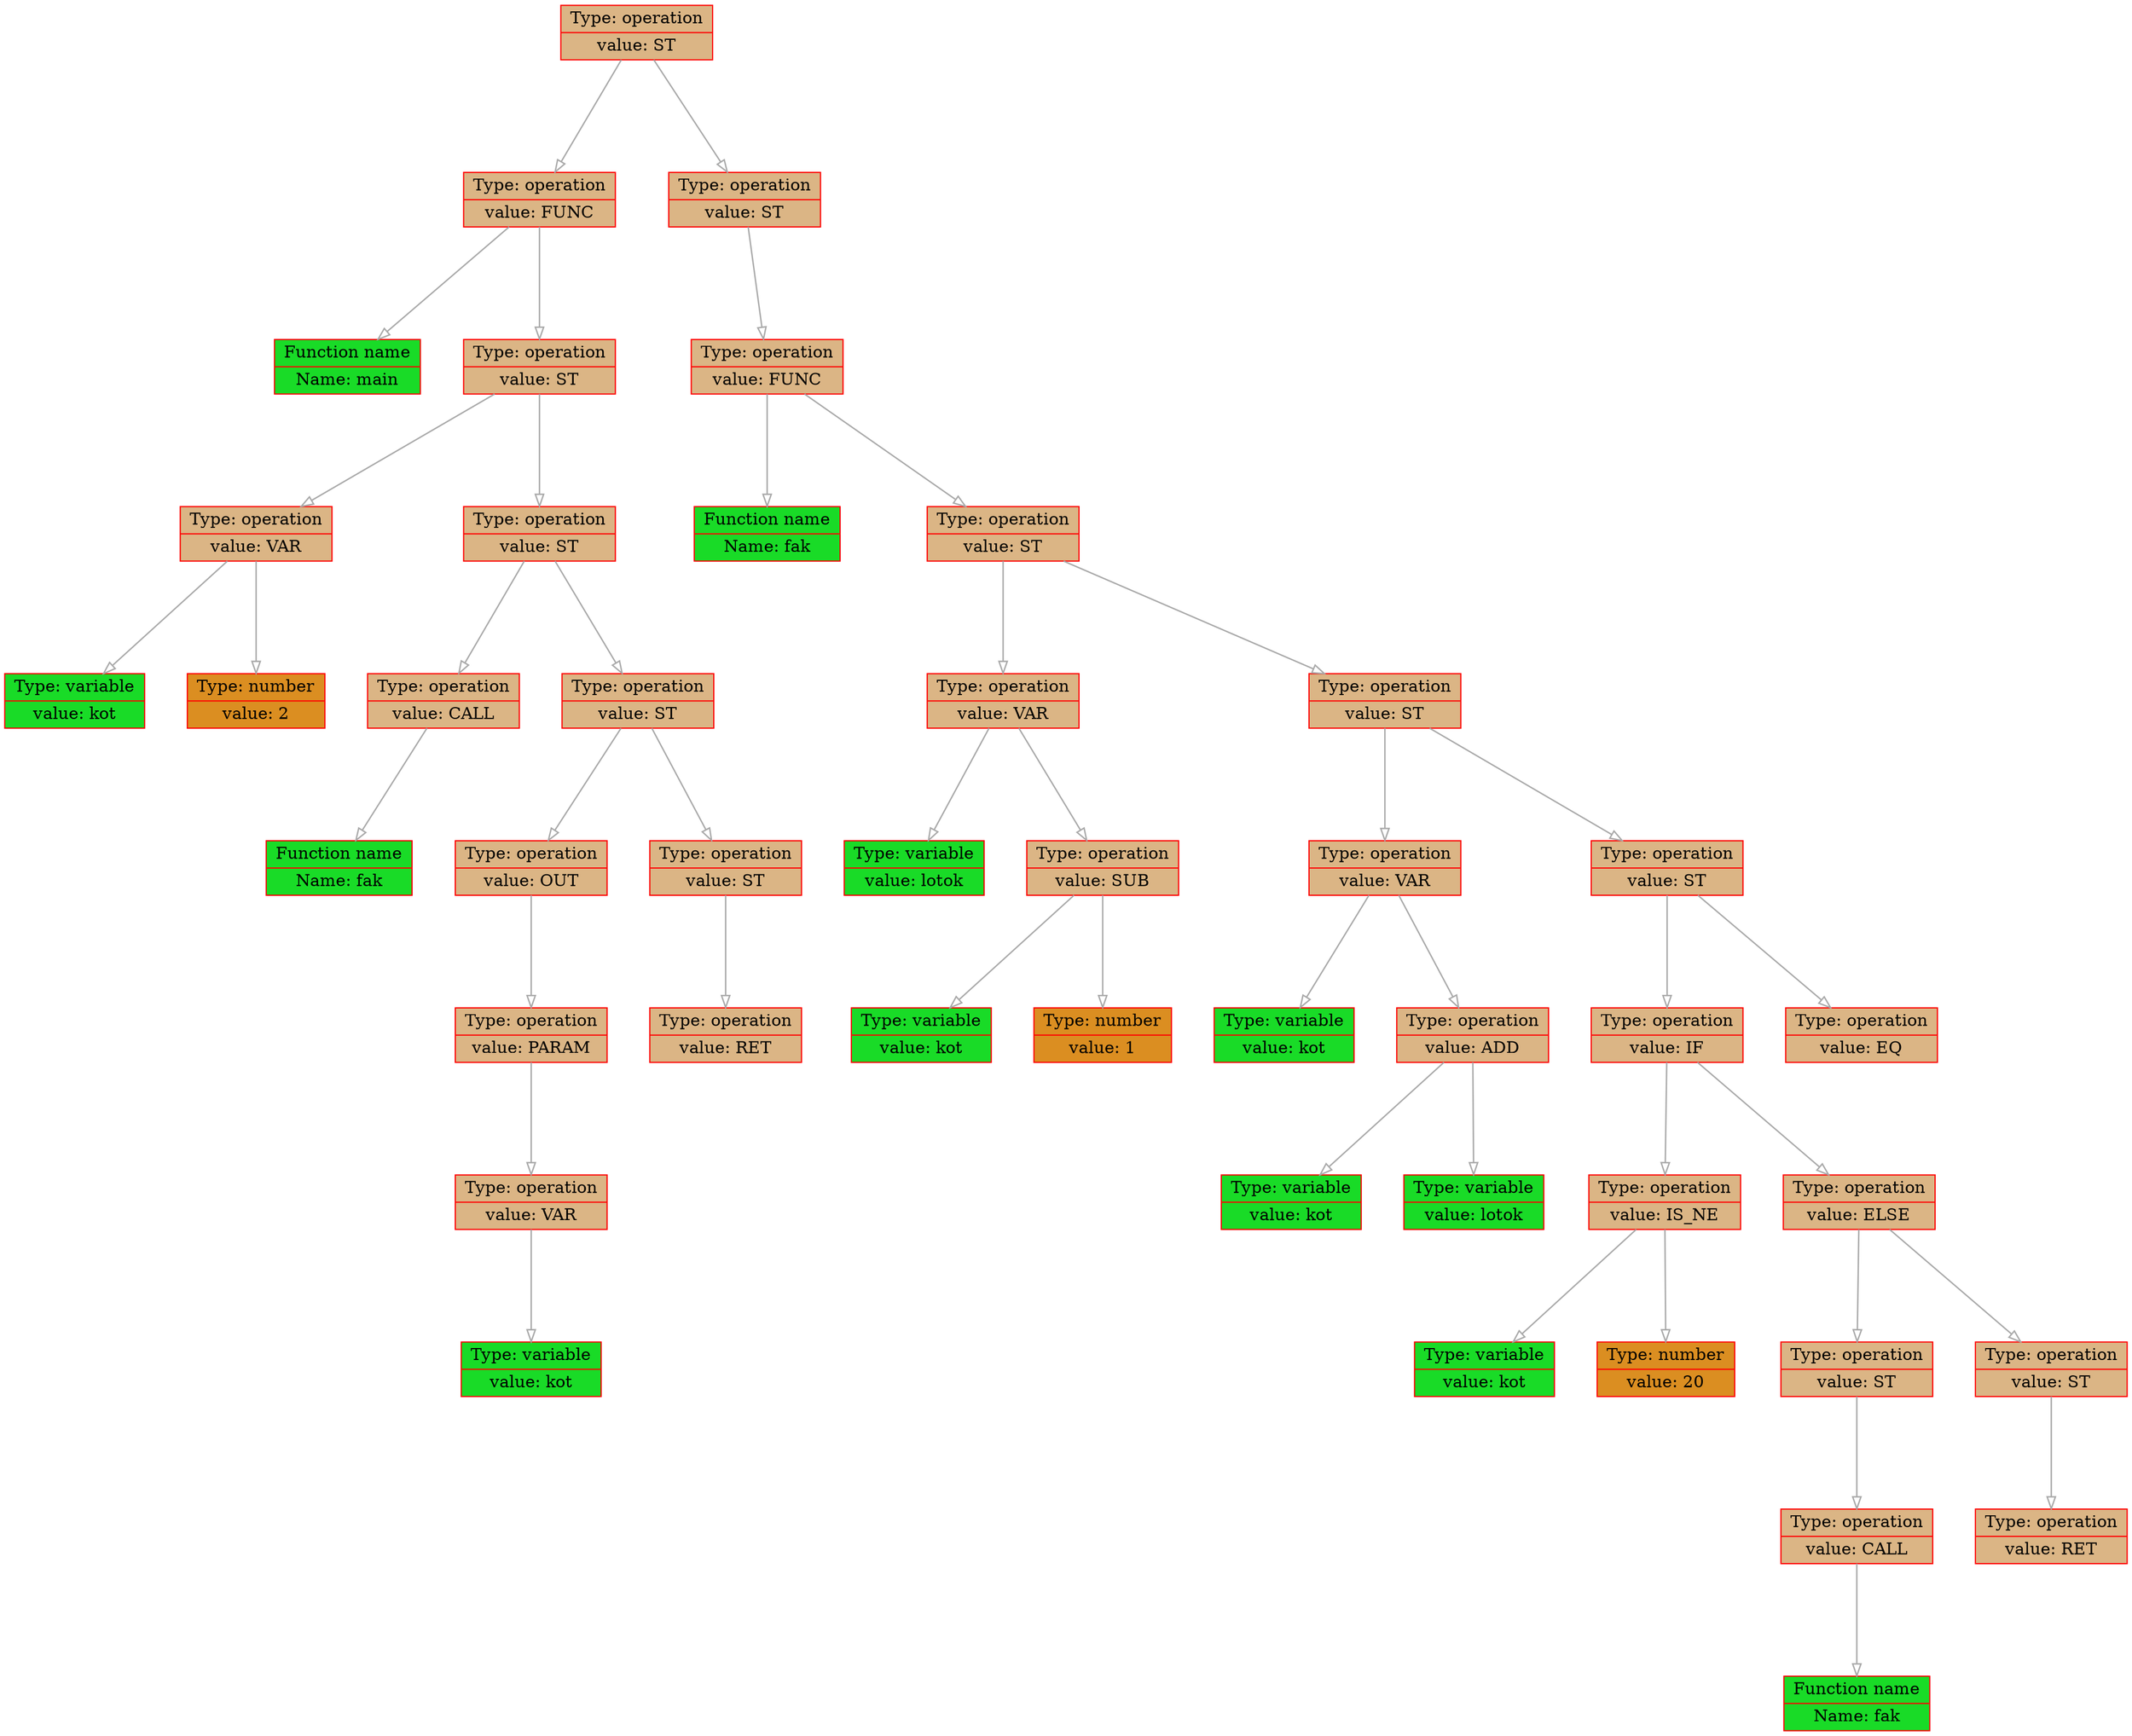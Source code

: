 
    digraph g {
        dpi      = 200;
        fontname = "Comic Sans MS";
        fontsize = 20;
        rankdir   =  TB;
        edge [color = darkgrey, arrowhead = onormal, arrowsize = 1, penwidth = 1.2]
        graph[fillcolor = lightgreen, ranksep = 1.3, nodesep = 0.5,
        style = "rounded, filled",color = green, penwidth = 2]

    Node000002998d137700[shape=record, width=0.2, style="filled", color="red", fillcolor="#DBB585",label=" {Type: operation | value: ST}"] 
 
Node000002998d1371a0[shape=record, width=0.2, style="filled", color="red", fillcolor="#DBB585",label=" {Type: operation | value: FUNC}"] 
 
Node000002998d131c50[shape=record, width=0.2, style="filled", color="red", fillcolor="#19DB27",label=" {Function name |Name: main}"] 
 
Node000002998d137020[shape=record, width=0.2, style="filled", color="red", fillcolor="#DBB585",label=" {Type: operation | value: ST}"] 
 
Node000002998d131ce0[shape=record, width=0.2, style="filled", color="red", fillcolor="#DBB585",label=" {Type: operation | value: VAR}"] 
 
Node000002998d131c80[shape=record, width=0.2, style="filled", color="red", fillcolor="#19DB27",label=" {Type: variable | value: kot}"] 
 
Node000002998d131cb0[shape=record, width=0.2, style="filled", color="red", fillcolor="#DB8E21",label=" {Type: number | value: 2}"] 
 
Node000002998d136eb0[shape=record, width=0.2, style="filled", color="red", fillcolor="#DBB585",label=" {Type: operation | value: ST}"] 
 
Node000002998d131d40[shape=record, width=0.2, style="filled", color="red", fillcolor="#DBB585",label=" {Type: operation | value: CALL}"] 
 
Node000002998d131d10[shape=record, width=0.2, style="filled", color="red", fillcolor="#19DB27",label=" {Function name |Name: fak}"] 
 
Node000002998d136e80[shape=record, width=0.2, style="filled", color="red", fillcolor="#DBB585",label=" {Type: operation | value: ST}"] 
 
Node000002998d136df0[shape=record, width=0.2, style="filled", color="red", fillcolor="#DBB585",label=" {Type: operation | value: OUT}"] 
 
Node000002998d131d70[shape=record, width=0.2, style="filled", color="red", fillcolor="#DBB585",label=" {Type: operation | value: PARAM}"] 
 
Node000002998d136dc0[shape=record, width=0.2, style="filled", color="red", fillcolor="#DBB585",label=" {Type: operation | value: VAR}"] 
 
Node000002998d136d90[shape=record, width=0.2, style="filled", color="red", fillcolor="#19DB27",label=" {Type: variable | value: kot}"] 
 
Node000002998d136e50[shape=record, width=0.2, style="filled", color="red", fillcolor="#DBB585",label=" {Type: operation | value: ST}"] 
 
Node000002998d136e20[shape=record, width=0.2, style="filled", color="red", fillcolor="#DBB585",label=" {Type: operation | value: RET}"] 
 
Node000002998d137730[shape=record, width=0.2, style="filled", color="red", fillcolor="#DBB585",label=" {Type: operation | value: ST}"] 
 
Node000002998d137580[shape=record, width=0.2, style="filled", color="red", fillcolor="#DBB585",label=" {Type: operation | value: FUNC}"] 
 
Node000002998d136f60[shape=record, width=0.2, style="filled", color="red", fillcolor="#19DB27",label=" {Function name |Name: fak}"] 
 
Node000002998d1375b0[shape=record, width=0.2, style="filled", color="red", fillcolor="#DBB585",label=" {Type: operation | value: ST}"] 
 
Node000002998d137200[shape=record, width=0.2, style="filled", color="red", fillcolor="#DBB585",label=" {Type: operation | value: VAR}"] 
 
Node000002998d137260[shape=record, width=0.2, style="filled", color="red", fillcolor="#19DB27",label=" {Type: variable | value: lotok}"] 
 
Node000002998d137290[shape=record, width=0.2, style="filled", color="red", fillcolor="#DBB585",label=" {Type: operation | value: SUB}"] 
 
Node000002998d1371d0[shape=record, width=0.2, style="filled", color="red", fillcolor="#19DB27",label=" {Type: variable | value: kot}"] 
 
Node000002998d136f30[shape=record, width=0.2, style="filled", color="red", fillcolor="#DB8E21",label=" {Type: number | value: 1}"] 
 
Node000002998d1373d0[shape=record, width=0.2, style="filled", color="red", fillcolor="#DBB585",label=" {Type: operation | value: ST}"] 
 
Node000002998d136fc0[shape=record, width=0.2, style="filled", color="red", fillcolor="#DBB585",label=" {Type: operation | value: VAR}"] 
 
Node000002998d136f90[shape=record, width=0.2, style="filled", color="red", fillcolor="#19DB27",label=" {Type: variable | value: kot}"] 
 
Node000002998d137230[shape=record, width=0.2, style="filled", color="red", fillcolor="#DBB585",label=" {Type: operation | value: ADD}"] 
 
Node000002998d1370e0[shape=record, width=0.2, style="filled", color="red", fillcolor="#19DB27",label=" {Type: variable | value: kot}"] 
 
Node000002998d137170[shape=record, width=0.2, style="filled", color="red", fillcolor="#19DB27",label=" {Type: variable | value: lotok}"] 
 
Node000002998d137a60[shape=record, width=0.2, style="filled", color="red", fillcolor="#DBB585",label=" {Type: operation | value: ST}"] 
 
Node000002998d1378b0[shape=record, width=0.2, style="filled", color="red", fillcolor="#DBB585",label=" {Type: operation | value: IF}"] 
 
Node000002998d137080[shape=record, width=0.2, style="filled", color="red", fillcolor="#DBB585",label=" {Type: operation | value: IS_NE}"] 
 
Node000002998d1370b0[shape=record, width=0.2, style="filled", color="red", fillcolor="#19DB27",label=" {Type: variable | value: kot}"] 
 
Node000002998d137110[shape=record, width=0.2, style="filled", color="red", fillcolor="#DB8E21",label=" {Type: number | value: 20}"] 
 
Node000002998d137910[shape=record, width=0.2, style="filled", color="red", fillcolor="#DBB585",label=" {Type: operation | value: ELSE}"] 
 
Node000002998d137050[shape=record, width=0.2, style="filled", color="red", fillcolor="#DBB585",label=" {Type: operation | value: ST}"] 
 
Node000002998d136ff0[shape=record, width=0.2, style="filled", color="red", fillcolor="#DBB585",label=" {Type: operation | value: CALL}"] 
 
Node000002998d137140[shape=record, width=0.2, style="filled", color="red", fillcolor="#19DB27",label=" {Function name |Name: fak}"] 
 
Node000002998d137820[shape=record, width=0.2, style="filled", color="red", fillcolor="#DBB585",label=" {Type: operation | value: ST}"] 
 
Node000002998d1373a0[shape=record, width=0.2, style="filled", color="red", fillcolor="#DBB585",label=" {Type: operation | value: RET}"] 
 
Node000002998d1376d0[shape=record, width=0.2, style="filled", color="red", fillcolor="#DBB585",label=" {Type: operation | value: EQ}"] 
 
Node000002998d137700->Node000002998d1371a0
Node000002998d1371a0->Node000002998d131c50
Node000002998d1371a0->Node000002998d137020
Node000002998d137020->Node000002998d131ce0
Node000002998d131ce0->Node000002998d131c80
Node000002998d131ce0->Node000002998d131cb0
Node000002998d137020->Node000002998d136eb0
Node000002998d136eb0->Node000002998d131d40
Node000002998d131d40->Node000002998d131d10
Node000002998d136eb0->Node000002998d136e80
Node000002998d136e80->Node000002998d136df0
Node000002998d136df0->Node000002998d131d70
Node000002998d131d70->Node000002998d136dc0
Node000002998d136dc0->Node000002998d136d90
Node000002998d136e80->Node000002998d136e50
Node000002998d136e50->Node000002998d136e20
Node000002998d137700->Node000002998d137730
Node000002998d137730->Node000002998d137580
Node000002998d137580->Node000002998d136f60
Node000002998d137580->Node000002998d1375b0
Node000002998d1375b0->Node000002998d137200
Node000002998d137200->Node000002998d137260
Node000002998d137200->Node000002998d137290
Node000002998d137290->Node000002998d1371d0
Node000002998d137290->Node000002998d136f30
Node000002998d1375b0->Node000002998d1373d0
Node000002998d1373d0->Node000002998d136fc0
Node000002998d136fc0->Node000002998d136f90
Node000002998d136fc0->Node000002998d137230
Node000002998d137230->Node000002998d1370e0
Node000002998d137230->Node000002998d137170
Node000002998d1373d0->Node000002998d137a60
Node000002998d137a60->Node000002998d1378b0
Node000002998d1378b0->Node000002998d137080
Node000002998d137080->Node000002998d1370b0
Node000002998d137080->Node000002998d137110
Node000002998d1378b0->Node000002998d137910
Node000002998d137910->Node000002998d137050
Node000002998d137050->Node000002998d136ff0
Node000002998d136ff0->Node000002998d137140
Node000002998d137910->Node000002998d137820
Node000002998d137820->Node000002998d1373a0
Node000002998d137a60->Node000002998d1376d0
}
